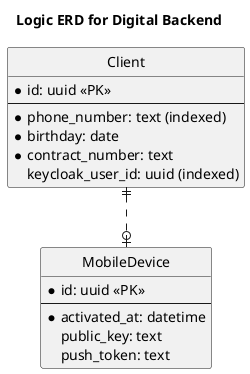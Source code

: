 @startuml

hide circle
skinparam linetype ortho

title "Logic ERD for Digital Backend"

entity "Client" {
  *id: uuid <<PK>>
  --
  *phone_number: text (indexed)
  *birthday: date
  *contract_number: text
  keycloak_user_id: uuid (indexed)
}

entity "MobileDevice" {
  *id: uuid <<PK>>
  --
  *activated_at: datetime
  public_key: text
  push_token: text
}

"Client" ||..o| MobileDevice

@enduml